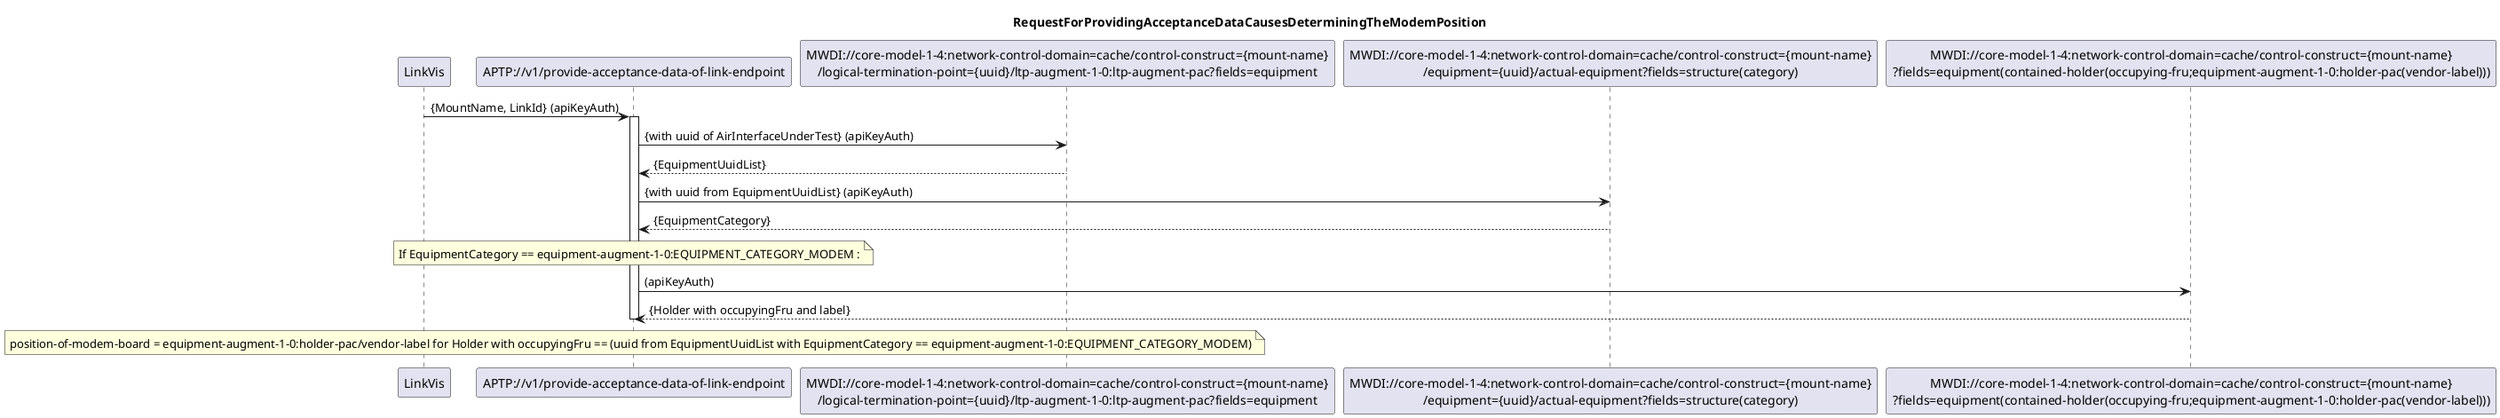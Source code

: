 @startuml 150_ModemPosition
skinparam responseMessageBelowArrow true

title
RequestForProvidingAcceptanceDataCausesDeterminingTheModemPosition
end title

participant "LinkVis" as LinkVis
participant "APTP://v1/provide-acceptance-data-of-link-endpoint" as APTP
participant "MWDI://core-model-1-4:network-control-domain=cache/control-construct={mount-name}\n/logical-termination-point={uuid}/ltp-augment-1-0:ltp-augment-pac?fields=equipment" as EquipmentUuid
participant "MWDI://core-model-1-4:network-control-domain=cache/control-construct={mount-name}\n/equipment={uuid}/actual-equipment?fields=structure(category)" as EquipmentCategory
participant "MWDI://core-model-1-4:network-control-domain=cache/control-construct={mount-name}\n?fields=equipment(contained-holder(occupying-fru;equipment-augment-1-0:holder-pac(vendor-label)))" as HolderLabel


LinkVis -> APTP: {MountName, LinkId} (apiKeyAuth)
activate APTP

APTP -> EquipmentUuid: {with uuid of AirInterfaceUnderTest} (apiKeyAuth)
EquipmentUuid --> APTP: {EquipmentUuidList}

APTP -> EquipmentCategory: {with uuid from EquipmentUuidList} (apiKeyAuth)
EquipmentCategory --> APTP: {EquipmentCategory}

note over APTP
If EquipmentCategory == equipment-augment-1-0:EQUIPMENT_CATEGORY_MODEM :
end note

APTP -> HolderLabel: (apiKeyAuth)
HolderLabel --> APTP: {Holder with occupyingFru and label}

note over APTP
position-of-modem-board = equipment-augment-1-0:holder-pac/vendor-label for Holder with occupyingFru == (uuid from EquipmentUuidList with EquipmentCategory == equipment-augment-1-0:EQUIPMENT_CATEGORY_MODEM)
end note

deactivate APTP

@enduml